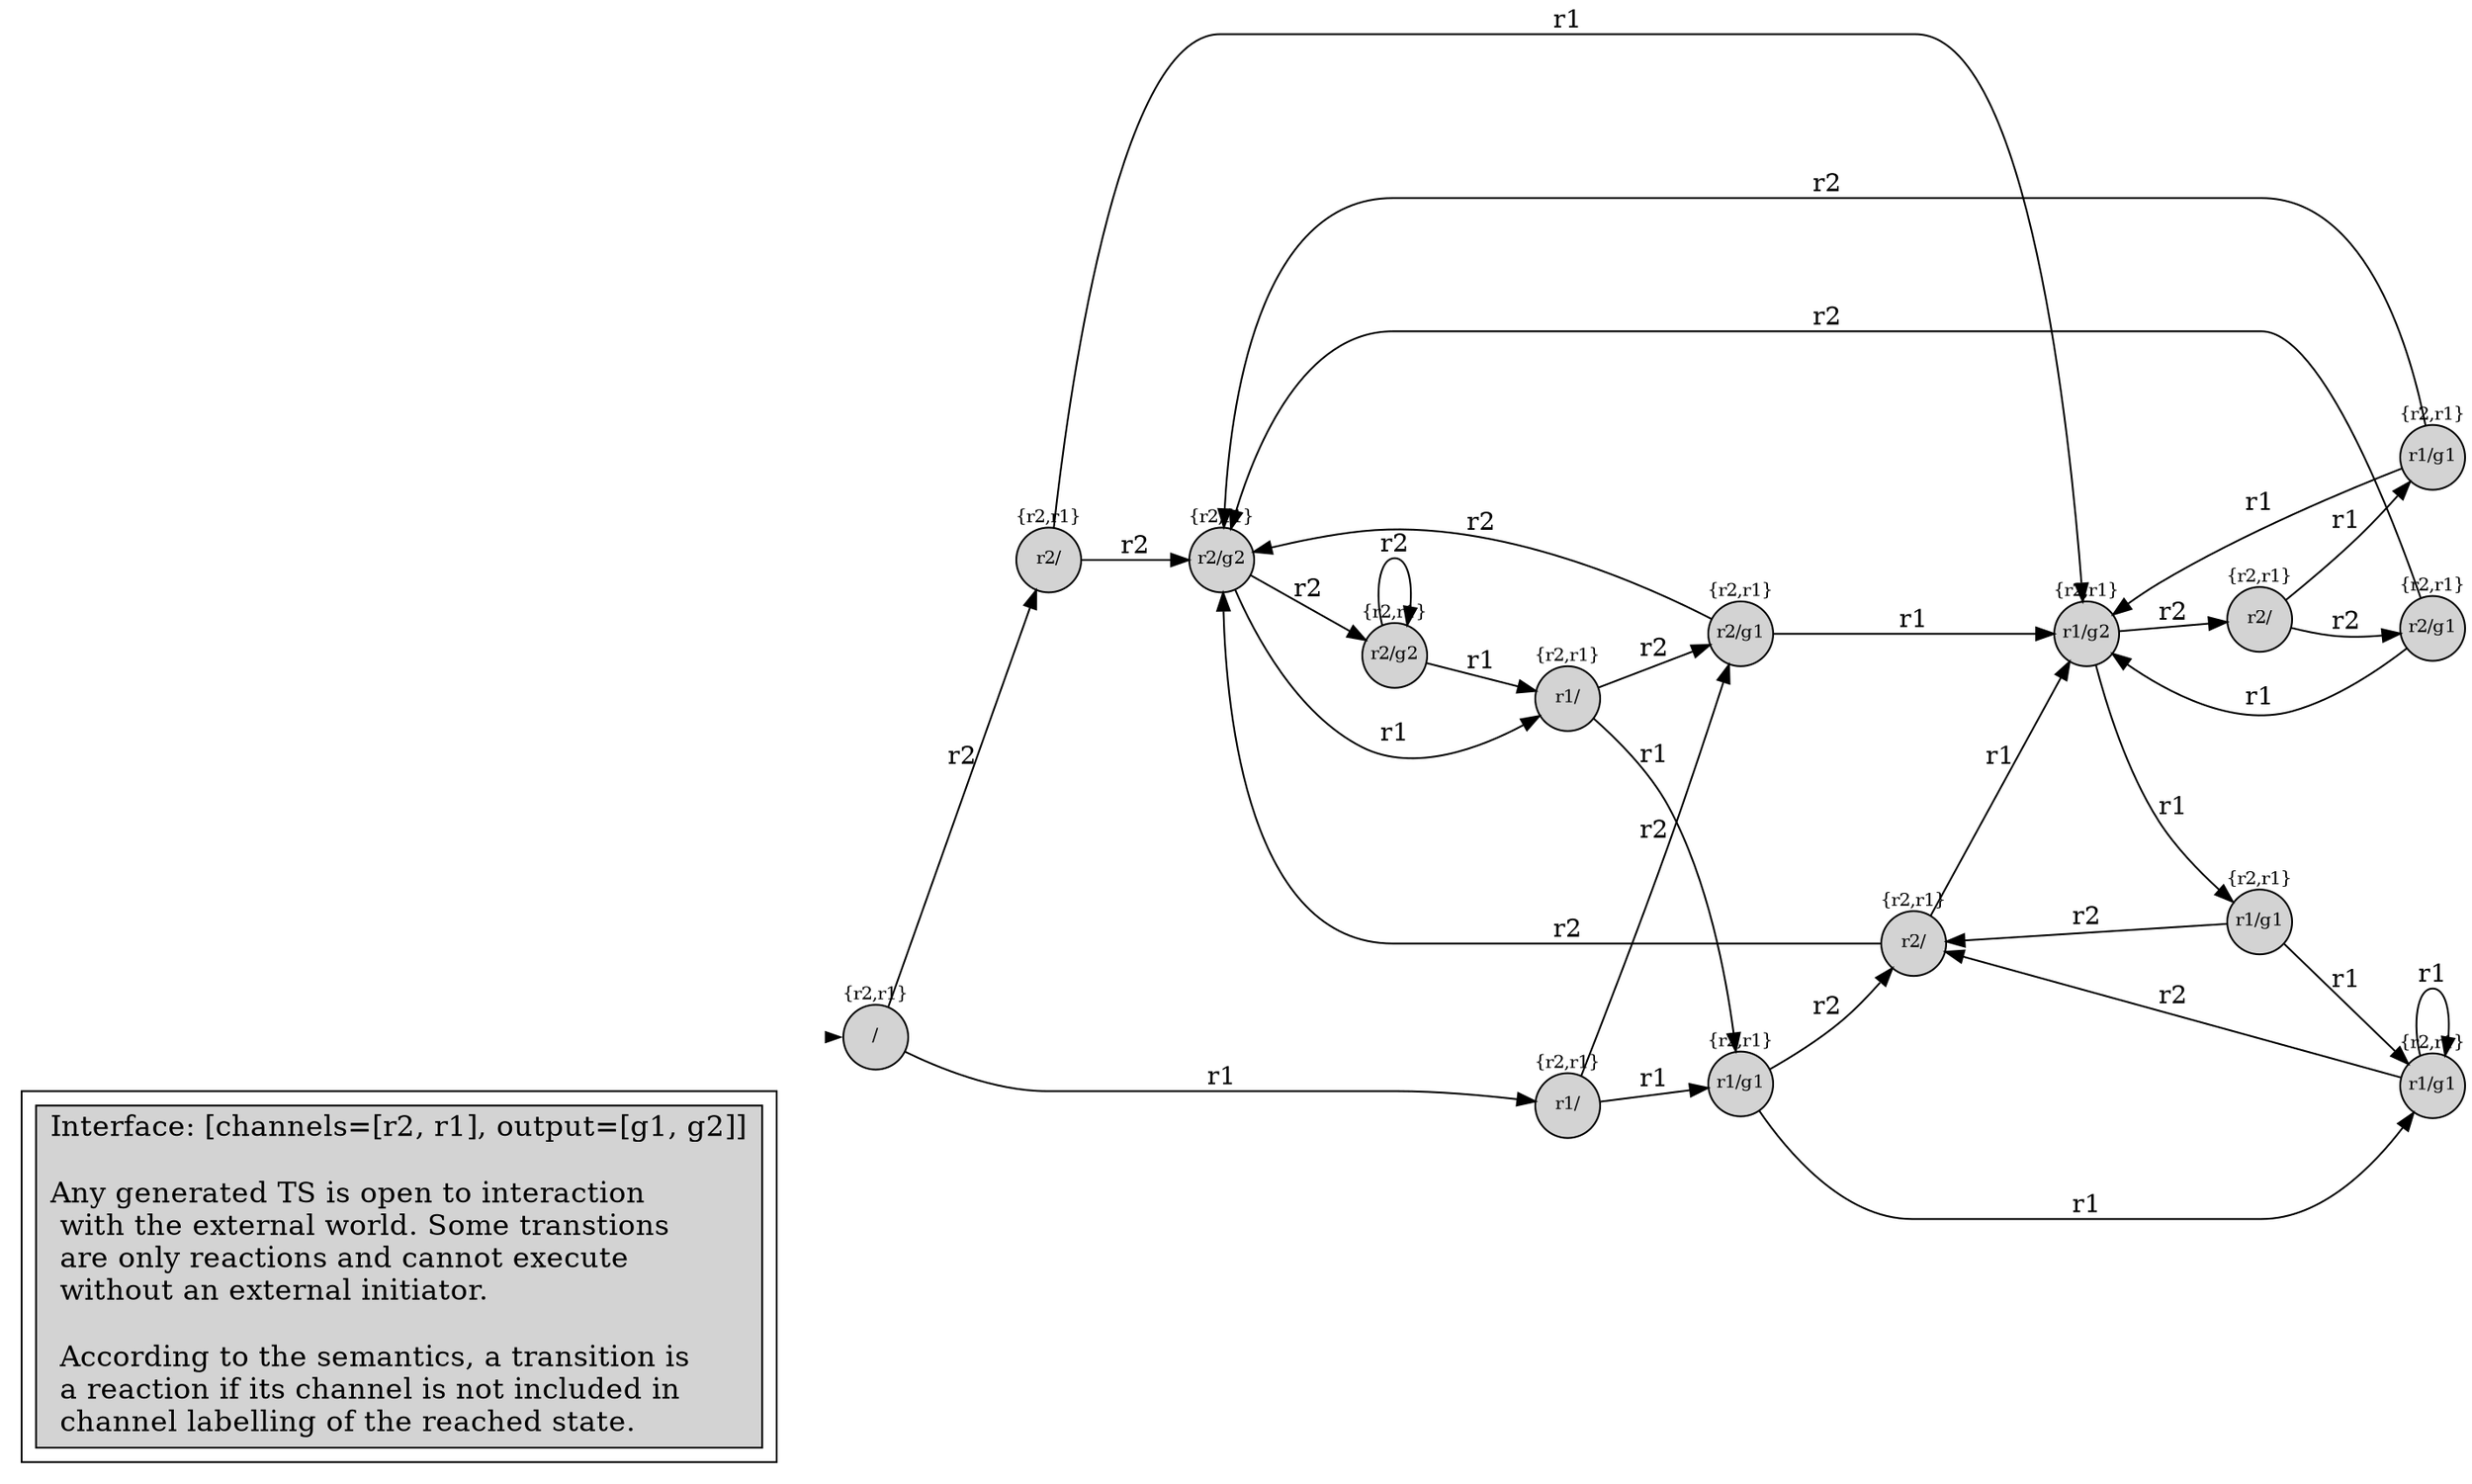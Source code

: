 digraph G {
graph [rankdir=LR,ranksep=.6,nodesep=0.5];


subgraph cluster_L { "" [shape=box fontsize=16 style="filled" label=

"Interface: [channels=[r2, r1], output=[g1, g2]]

Any generated TS is open to interaction\l with the external world. Some transtions\l are only reactions and cannot execute\l without an external initiator.\l\l According to the semantics, a transition is\l a reaction if its channel is not included in\l channel labelling of the reached state.\l"]}





node[shape=circle style=filled fixedsize=true fontsize=10]

init [shape=point,style=invis];
	9[label="{r2,r1}

r2/g2


"]

	12[label="{r2,r1}

r1/g1


"]

	13[label="{r2,r1}

r2/g1


"]

	14[label="{r2,r1}

r2/


"]

	2[label="{r2,r1}

r2/


"]

	7[label="{r2,r1}

r2/


"]

	1[label="{r2,r1}

r1/


"]

	8[label="{r2,r1}

r1/g1


"]

	3[label="{r2,r1}

r1/g1


"]

	6[label="{r2,r1}

r1/


"]

	4[label="{r2,r1}

r2/g1


"]

	5[label="{r2,r1}

r1/g1


"]

	0[label="{r2,r1}

/


"]

	11[label="{r2,r1}

r2/g2


"]

	10[label="{r2,r1}

r1/g2


"]

	 init -> 0[penwidth=0,tooltip="initial state"];

	8 -> 5[label="r1"];

	8 -> 7[label="r2"];

	5 -> 5[label="r1"];

	1 -> 4[label="r2"];

	11 -> 6[label="r1"];

	4 -> 9[label="r2"];

	7 -> 9[label="r2"];

	9 -> 11[label="r2"];

	2 -> 9[label="r2"];

	6 -> 3[label="r1"];

	3 -> 7[label="r2"];

	12 -> 10[label="r1"];

	4 -> 10[label="r1"];

	12 -> 9[label="r2"];

	14 -> 13[label="r2"];

	2 -> 10[label="r1"];

	0 -> 2[label="r2"];

	10 -> 8[label="r1"];

	1 -> 3[label="r1"];

	6 -> 4[label="r2"];

	11 -> 11[label="r2"];

	9 -> 6[label="r1"];

	10 -> 14[label="r2"];

	13 -> 10[label="r1"];

	13 -> 9[label="r2"];

	14 -> 12[label="r1"];

	3 -> 5[label="r1"];

	0 -> 1[label="r1"];

	5 -> 7[label="r2"];

	7 -> 10[label="r1"];


}
